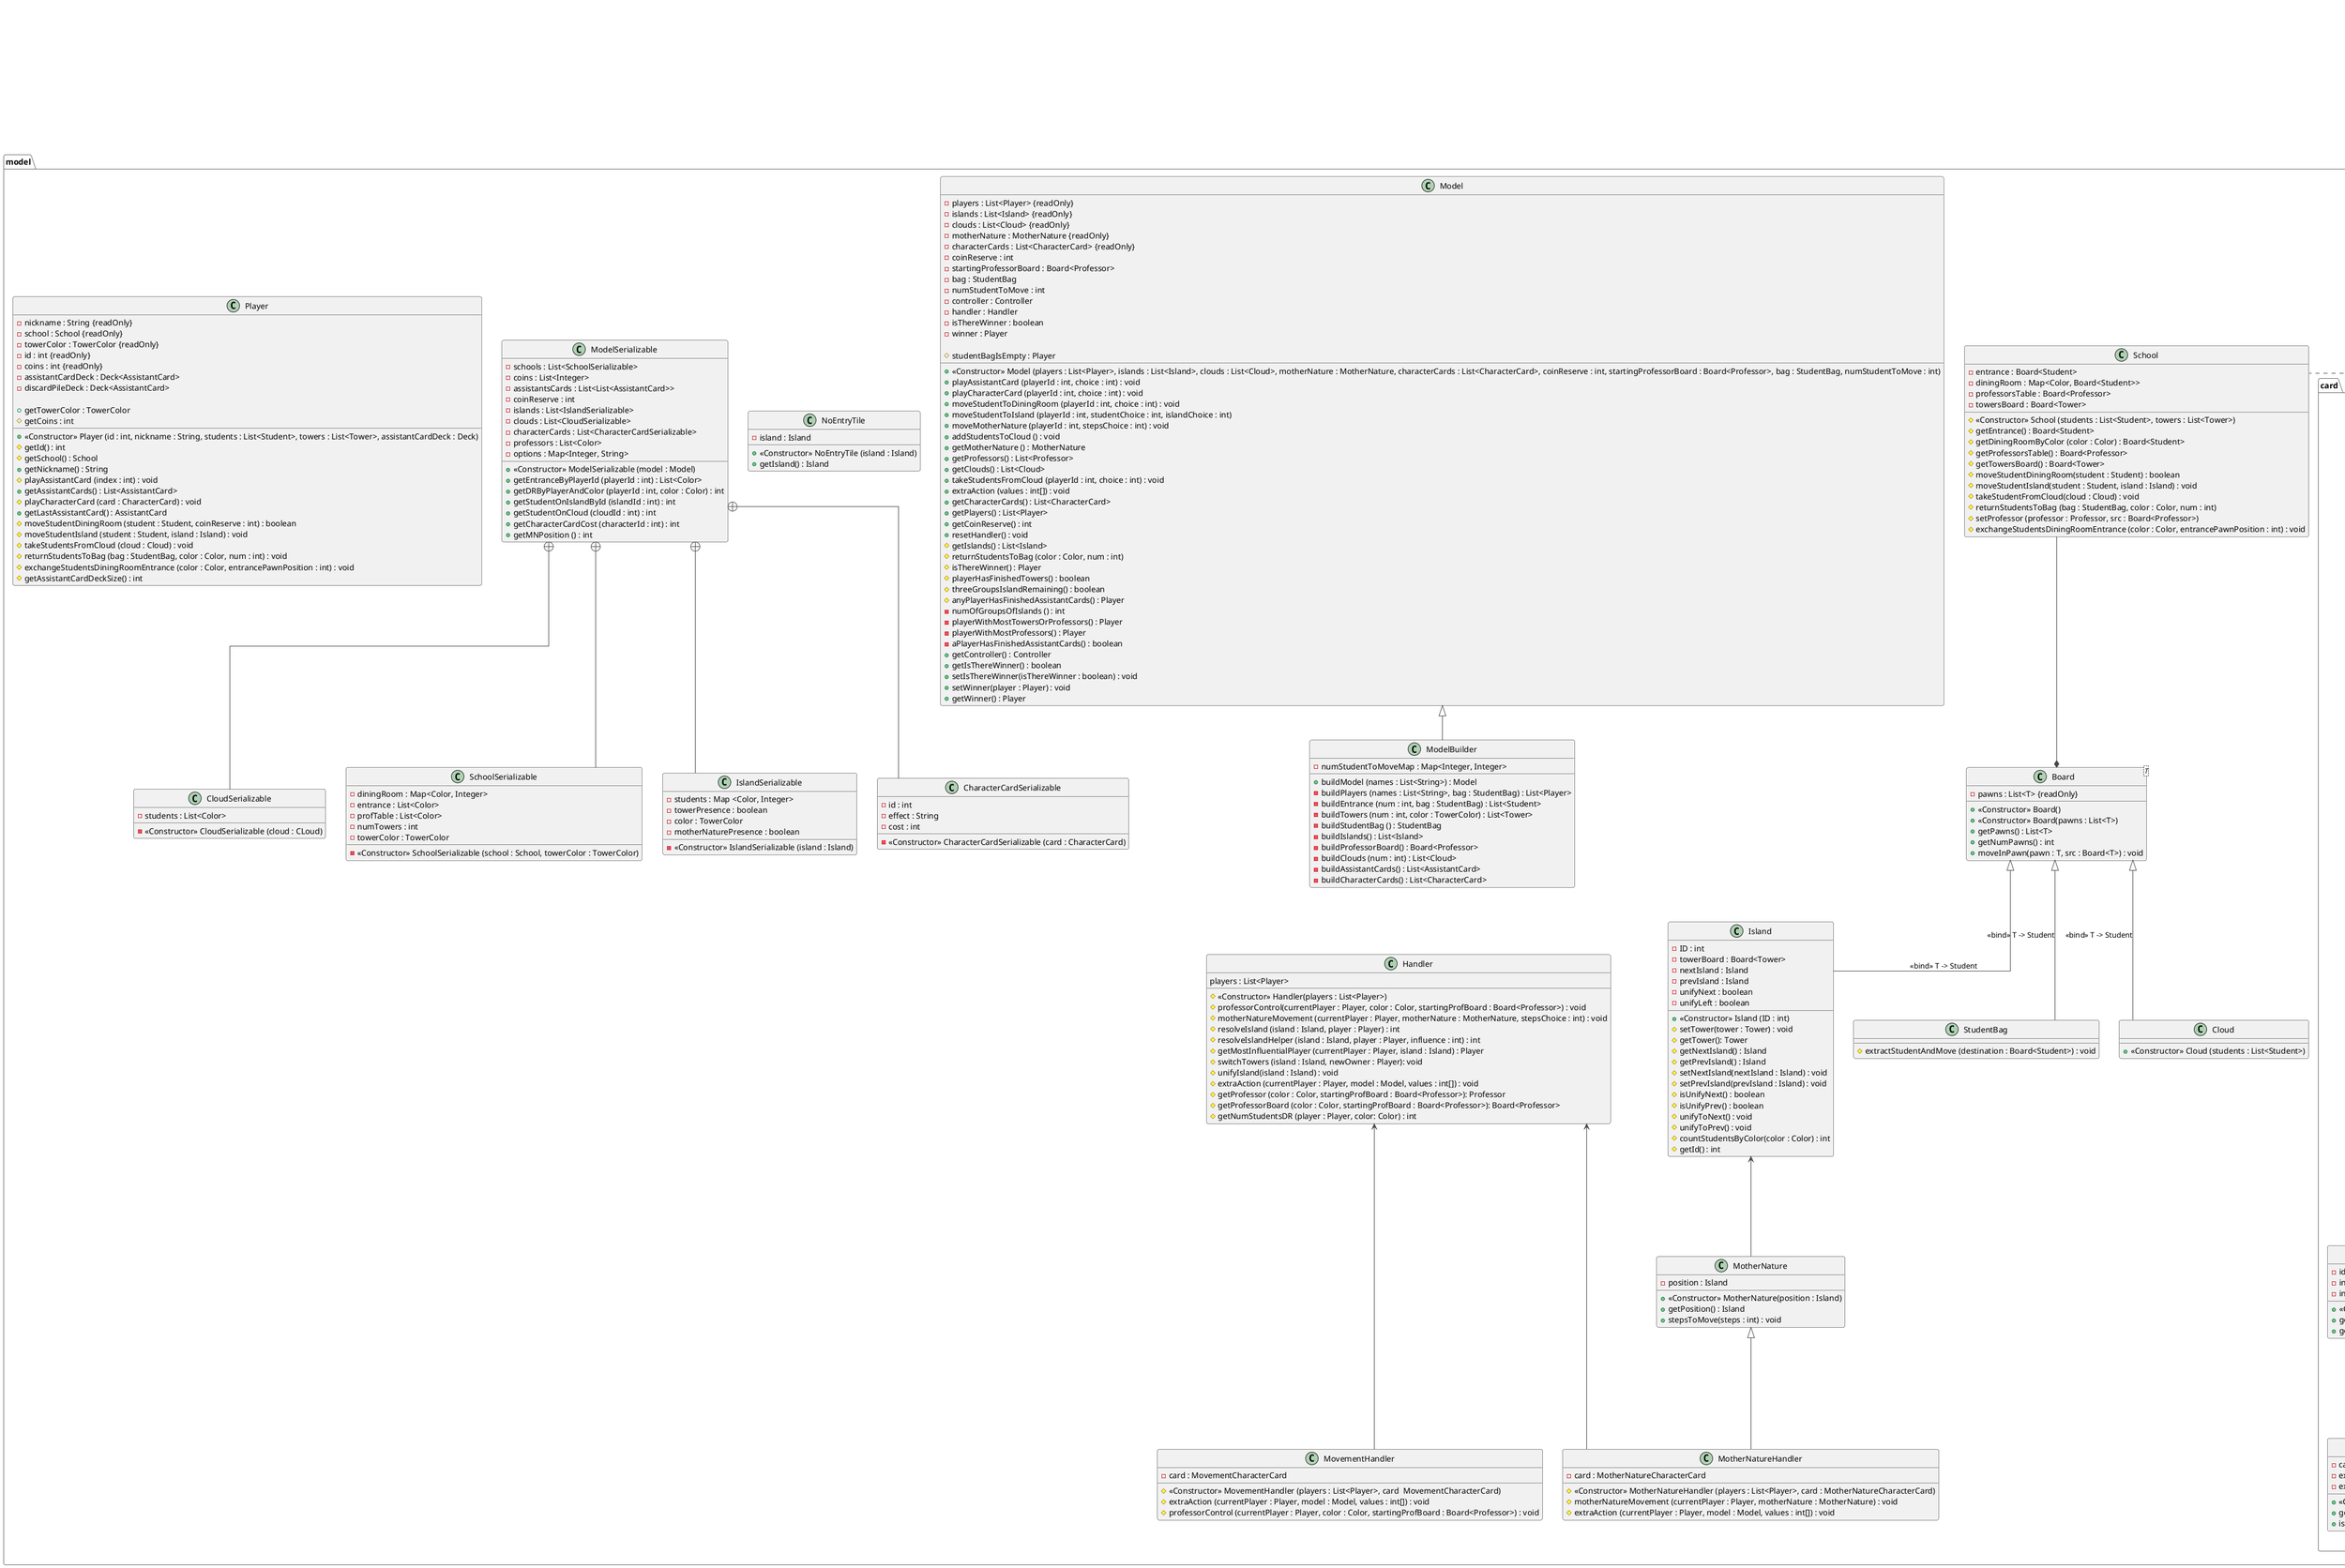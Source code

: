 @startuml initial_uml
!theme vibrant
skinparam Linetype polyline
skinparam Linetype ortho

package enums <<Folder>> {
    enum Color {
        YELLOW
        BLUE
        GREEN
        RED
        PINK
    }
    enum TowerColor {
        WHITE
        GRAY
        BLACK
    }
}

package model <<Folder>> {
    package card <<Folder>> {
        abstract class Card {

        }

        class AssistantCard {
            - id : int {readOnly}
            - int value {readOnly}
            - int steps {readOnly}

            + <<Constructor>> AssistantCard (id : int, value : int, steps : int)
            + getValue () : int
            + getSteps () : int
        }

        class CharacterCard {
            - id : int
            - coins : int
            - setup : String
            - effect : String
            - category : String
            - params : Map<String, Object>
            - hasExtraAction : boolean

            + <<Constructor>> CharacterCard (id : int, coins : int, setup : String, effect : String, category : String, params : Map<String, Object>)
            + <<Constructor>> CharacterCard (card : CharacterCard)
            + getId() : int
            + getCategory() : String
            # getParams() : Map<String, Object>
            + getCoins() : int
            + incrementCoinCost() : void
            + getEffect() : String
            + getHasExtraAction() : boolean
        }

        class CharacterCardFactory {
            + <<Constructor>> CharacterCardFactory()
            + setSubClass(card : CharacterCard) : CharacterCard
        }

        class Deck {
            + cards : List<Card> {readOnly}

            + <<Constructor>> Deck()
            + <<Constructor>> Deck (cards : List<Card>)
            + getCards() : List<T>
            + moveInCard (card : Card, src : Deck) : void
        }

        class InfluenceCharacterCard {
            - card : CharacterCard
            - towerInfluence : int
            - extraInfluence : int
            - colorWithoutInfluence : boolean

            + <<Constructor>> InfluenceCharacterCard (card : CharacterCard)
            + getTowerInfluence() : int
            + extraInfluence() : int
            + isColorWithoutInfluence() : boolean
        }

        class MotherNatureCharacterCard {
            - card : CharacterCard
            - extraMovement : int
            - extraResolving : boolean

            + <<Constructor>> MotherNatureCharacterCard (player : Player, card : CharacterCard)
            + getExtraMovement() : int
            + isExtraResolving() : boolean
        }

        class MovementCharacterCard {
            - card : CharacterCard
            - extraControl : int
            - possibleExchange : int
            - numOfStudentsToReturn : int

            + <<Constructor>> InfluenceCharacterCard (card : CharacterCard)
            + getExtraControl() : int
            + getPossibleExchange() : int
            + getNumOfStudentsToReturn() : boolean
        }

        Card <|-- AssistantCard
        Card <|-- CharacterCard

        CharacterCard <|-- InfluenceCharacterCard
        CharacterCard <|-- MotherNatureCharacterCard
        CharacterCard <|-- MovementCharacterCard

        Deck *--- Card
    }

    class Board<T> {
        - pawns : List<T> {readOnly}

        + <<Constructor>> Board()
        + <<Constructor>> Board(pawns : List<T>)
        + getPawns() : List<T>
        + getNumPawns() : int
        + moveInPawn(pawn : T, src : Board<T>) : void
    }

    class Cloud {
        + <<Constructor>> Cloud (students : List<Student>)
    }

    Board <|-- Cloud : <<bind>> T -> Student

    class Handler {
        players : List<Player>

        # <<Constructor>> Handler(players : List<Player>)
        # professorControl(currentPlayer : Player, color : Color, startingProfBoard : Board<Professor>) : void
        # motherNatureMovement (currentPlayer : Player, motherNature : MotherNature, stepsChoice : int) : void
        # resolveIsland (island : Island, player : Player) : int
        # resolveIslandHelper (island : Island, player : Player, influence : int) : int
        # getMostInfluentialPlayer (currentPlayer : Player, island : Island) : Player
        # switchTowers (island : Island, newOwner : Player): void
        # unifyIsland(island : Island) : void
        # extraAction (currentPlayer : Player, model : Model, values : int[]) : void
        # getProfessor (color : Color, startingProfBoard : Board<Professor>): Professor
        # getProfessorBoard (color : Color, startingProfBoard : Board<Professor>): Board<Professor>
        # getNumStudentsDR (player : Player, color: Color) : int
    }

    class Island {
        - ID : int
        - towerBoard : Board<Tower>
        - nextIsland : Island
        - prevIsland : Island
        - unifyNext : boolean
        - unifyLeft : boolean

        + <<Constructor>> Island (ID : int)
        # setTower(tower : Tower) : void
        # getTower(): Tower
        # getNextIsland() : Island
        # getPrevIsland() : Island
        # setNextIsland(nextIsland : Island) : void
        # setPrevIsland(prevIsland : Island) : void
        # isUnifyNext() : boolean
        #  isUnifyPrev() : boolean
        # unifyToNext() : void
        # unifyToPrev() : void
        # countStudentsByColor(color : Color) : int
        # getId() : int
    }

    Board <|-- Island : <<bind>> T -> Student

    class Model {
        - players : List<Player> {readOnly}
        - islands : List<Island> {readOnly}
        - clouds : List<Cloud> {readOnly}
        - motherNature : MotherNature {readOnly}
        - characterCards : List<CharacterCard> {readOnly}
        - coinReserve : int
        - startingProfessorBoard : Board<Professor>
        - bag : StudentBag
        - numStudentToMove : int
        - controller : Controller
        - handler : Handler
        - isThereWinner : boolean
        - winner : Player

        + <<Constructor>> Model (players : List<Player>, islands : List<Island>, clouds : List<Cloud>, motherNature : MotherNature, characterCards : List<CharacterCard>, coinReserve : int, startingProfessorBoard : Board<Professor>, bag : StudentBag, numStudentToMove : int)
        + playAssistantCard (playerId : int, choice : int) : void
        + playCharacterCard (playerId : int, choice : int) : void
        + moveStudentToDiningRoom (playerId : int, choice : int) : void
        + moveStudentToIsland (playerId : int, studentChoice : int, islandChoice : int)
        + moveMotherNature (playerId : int, stepsChoice : int) : void
        + addStudentsToCloud () : void
        + getMotherNature () : MotherNature
        + getProfessors() : List<Professor>
        + getClouds() : List<Cloud>
        + takeStudentsFromCloud (playerId : int, choice : int) : void
        + extraAction (values : int[]) : void
        + getCharacterCards() : List<CharacterCard>
        + getPlayers() : List<Player>
        + getCoinReserve() : int
        + resetHandler() : void
        # getIslands() : List<Island>
        # returnStudentsToBag (color : Color, num : int)
        # isThereWinner() : Player
        # playerHasFinishedTowers() : boolean
        # threeGroupsIslandRemaining() : boolean
        # studentBagIsEmpty : Player
        # anyPlayerHasFinishedAssistantCards() : Player
        - numOfGroupsOfIslands () : int
        - playerWithMostTowersOrProfessors() : Player
        - playerWithMostProfessors() : Player
        - aPlayerHasFinishedAssistantCards() : boolean
        + getController() : Controller
        + getIsThereWinner() : boolean
        + setIsThereWinner(isThereWinner : boolean) : void
        + setWinner(player : Player) : void
        + getWinner() : Player
    }

    class ModelBuilder {
        - numStudentToMoveMap : Map<Integer, Integer>

        + buildModel (names : List<String>) : Model
        - buildPlayers (names : List<String>, bag : StudentBag) : List<Player>
        - buildEntrance (num : int, bag : StudentBag) : List<Student>
        - buildTowers (num : int, color : TowerColor) : List<Tower>
        - buildStudentBag () : StudentBag
        - buildIslands() : List<Island>
        - buildProfessorBoard() : Board<Professor>
        - buildClouds (num : int) : List<Cloud>
        - buildAssistantCards() : List<AssistantCard>
        - buildCharacterCards() : List<CharacterCard>
    }

    Model <|-- ModelBuilder

    class ModelSerializable {
        - schools : List<SchoolSerializable>
        - coins : List<Integer>
        - assistantsCards : List<List<AssistantCard>>
        - coinReserve : int
        - islands : List<IslandSerializable>
        - clouds : List<CloudSerializable>
        - characterCards : List<CharacterCardSerializable>
        - professors : List<Color>
        - options : Map<Integer, String>

        + <<Constructor>> ModelSerializable (model : Model)
        + getEntranceByPlayerId (playerId : int) : List<Color>
        + getDRByPlayerAndColor (playerId : int, color : Color) : int
        + getStudentOnIslandById (islandId : int) : int
        + getStudentOnCloud (cloudId : int) : int
        + getCharacterCardCost (characterId : int) : int
        + getMNPosition () : int
    }

    class SchoolSerializable {
        - diningRoom : Map<Color, Integer>
        - entrance : List<Color>
        - profTable : List<Color>
        - numTowers : int
        - towerColor : TowerColor

        - <<Constructor>> SchoolSerializable (school : School, towerColor : TowerColor)
    }

    class IslandSerializable {
        - students : Map <Color, Integer>
        - towerPresence : boolean
        - color : TowerColor
        - motherNaturePresence : boolean

        - <<Constructor>> IslandSerializable (island : Island)
    }

    class CharacterCardSerializable {
        - id : int
        - effect : String
        - cost : int

        - <<Constructor>> CharacterCardSerializable (card : CharacterCard)
    }

    class CloudSerializable {
        - students : List<Color>

        - <<Constructor>> CloudSerializable (cloud : CLoud)
    }

    ModelSerializable +-- SchoolSerializable
    ModelSerializable +-- IslandSerializable
    ModelSerializable +-- CharacterCardSerializable
    ModelSerializable +-- CloudSerializable

    class MotherNature {
        - position : Island

        + <<Constructor>> MotherNature(position : Island)
        + getPosition() : Island
        + stepsToMove(steps : int) : void
    }

    Island <-DOWN- MotherNature

    class MotherNatureHandler {
        - card : MotherNatureCharacterCard

        # <<Constructor>> MotherNatureHandler (players : List<Player>, card : MotherNatureCharacterCard)
        # motherNatureMovement (currentPlayer : Player, motherNature : MotherNature) : void
        # extraAction (currentPlayer : Player, model : Model, values : int[]) : void
    }

    MotherNature <|-- MotherNatureHandler
    Handler <--- MotherNatureHandler

    class MovementHandler {
        - card : MovementCharacterCard

        # <<Constructor>> MovementHandler (players : List<Player>, card  MovementCharacterCard)
        # extraAction (currentPlayer : Player, model : Model, values : int[]) : void
        # professorControl (currentPlayer : Player, color : Color, startingProfBoard : Board<Professor>) : void
    }
    Handler <--- MovementHandler


    class NoEntryTile {
        - island : Island

        + <<Constructor>> NoEntryTile (island : Island)
        + getIsland() : Island
    }

    abstract class Pawn<T> {
        - color : T {readOnly}

        + <<Constructor>> Pawn (color : T)
        + getColor() : T
    }

    class Player {
        - nickname : String {readOnly}
        - school : School {readOnly}
        - towerColor : TowerColor {readOnly}
        - id : int {readOnly}
        - coins : int {readOnly}
        - assistantCardDeck : Deck<AssistantCard>
        - discardPileDeck : Deck<AssistantCard>

        + <<Constructor>> Player (id : int, nickname : String, students : List<Student>, towers : List<Tower>, assistantCardDeck : Deck)
        # getId() : int
        # getSchool() : School
        + getTowerColor : TowerColor
        + getNickname() : String
        # getCoins : int
        # playAssistantCard (index : int) : void
        + getAssistantCards() : List<AssistantCard>
        # playCharacterCard (card : CharacterCard) : void
        + getLastAssistantCard() : AssistantCard
        # moveStudentDiningRoom (student : Student, coinReserve : int) : boolean
        # moveStudentIsland (student : Student, island : Island) : void
        # takeStudentsFromCloud (cloud : Cloud) : void
        # returnStudentsToBag (bag : StudentBag, color : Color, num : int) : void
        # exchangeStudentsDiningRoomEntrance (color : Color, entrancePawnPosition : int) : void
        # getAssistantCardDeckSize() : int
       }


    class Professor {
        + <<Constructor>> Professor (color : Color)
    }
    Pawn <|-- Professor
    Color <... Professor

    Pawn <|-- Professor : <<bind>> T -> Color

    class School {
        - entrance : Board<Student>
        - diningRoom : Map<Color, Board<Student>>
        - professorsTable : Board<Professor>
        - towersBoard : Board<Tower>

        # <<Constructor>> School (students : List<Student>, towers : List<Tower>)
        # getEntrance() : Board<Student>
        # getDiningRoomByColor (color : Color) : Board<Student>
        # getProfessorsTable() : Board<Professor>
        # getTowersBoard() : Board<Tower>
        # moveStudentDiningRoom(student : Student) : boolean
        # moveStudentIsland(student : Student, island : Island) : void
        # takeStudentFromCloud(cloud : Cloud) : void
        # returnStudentsToBag (bag : StudentBag, color : Color, num : int)
        # setProfessor (professor : Professor, src : Board<Professor>)
        # exchangeStudentsDiningRoomEntrance (color : Color, entrancePawnPosition : int) : void
    }

    Color <... School
    Board *-UP- School

    class Student {
        # <<Constructor>> Student (color : Color)
    }

    Pawn <|-- Student : <<bind>> T -> Color
    Color <... Student

    class StudentBag {
        # extractStudentAndMove (destination : Board<Student>) : void
    }

    Board <|-- StudentBag : <<bind>> T -> Student

    class Tower {
        - owner : Player

        + <<Constructor>> Tower (color : TowerColor)
        + setOwner(owner : Player) : void
        + getOwner() : Player
    }

    Pawn <|-- Tower : <<bind>> T -> TowerColor
    TowerColor <... Tower

}

package Controller <<Folder>> {
    class ActionPhase {

    }
}


@enduml